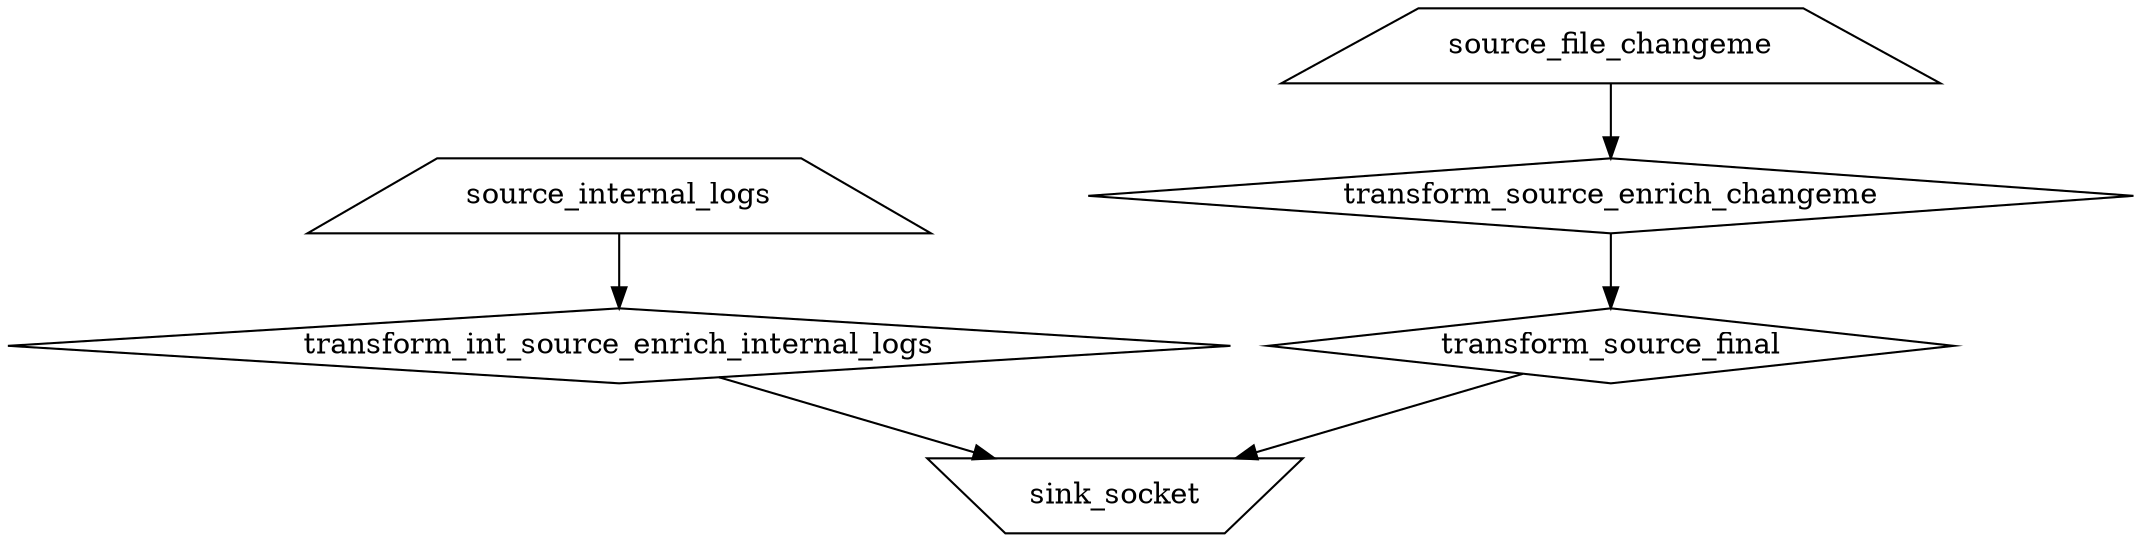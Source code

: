digraph {
  "source_internal_logs" [shape=trapezium]
  "source_file_changeme" [shape=trapezium]
  "transform_source_final" [shape=diamond]
  "transform_source_enrich_changeme" -> "transform_source_final"
  "transform_source_enrich_changeme" [shape=diamond]
  "source_file_changeme" -> "transform_source_enrich_changeme"
  "transform_int_source_enrich_internal_logs" [shape=diamond]
  "source_internal_logs" -> "transform_int_source_enrich_internal_logs"
  "sink_socket" [shape=invtrapezium]
  "transform_source_final" -> "sink_socket"
  "transform_int_source_enrich_internal_logs" -> "sink_socket"
}
